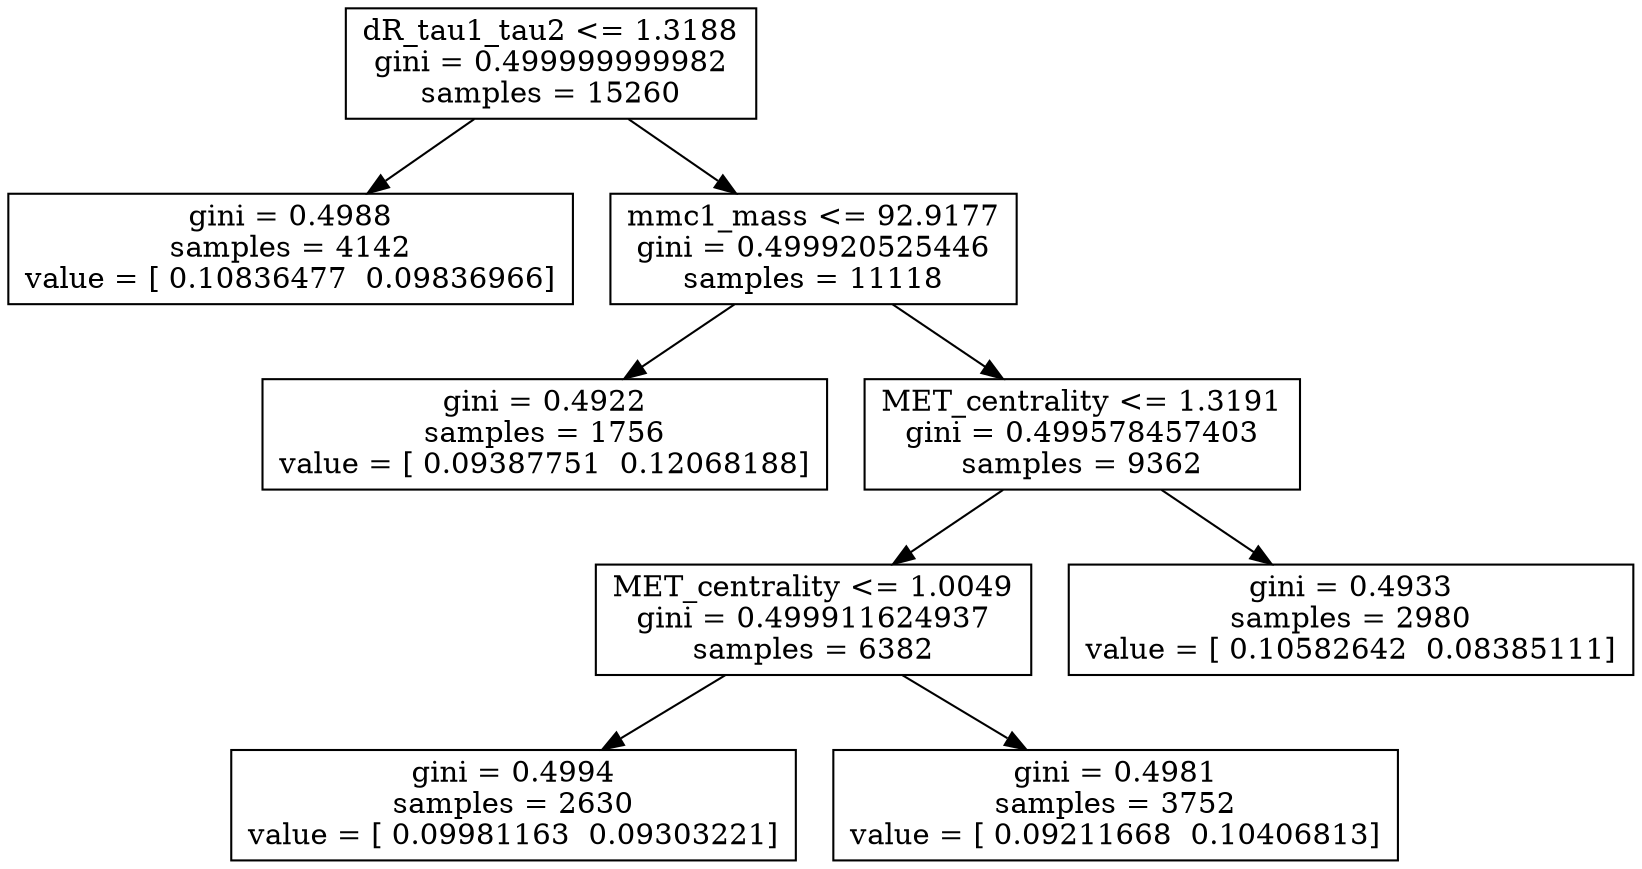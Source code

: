 digraph Tree {
0 [label="dR_tau1_tau2 <= 1.3188\ngini = 0.499999999982\nsamples = 15260", shape="box"] ;
1 [label="gini = 0.4988\nsamples = 4142\nvalue = [ 0.10836477  0.09836966]", shape="box"] ;
0 -> 1 ;
2 [label="mmc1_mass <= 92.9177\ngini = 0.499920525446\nsamples = 11118", shape="box"] ;
0 -> 2 ;
3 [label="gini = 0.4922\nsamples = 1756\nvalue = [ 0.09387751  0.12068188]", shape="box"] ;
2 -> 3 ;
4 [label="MET_centrality <= 1.3191\ngini = 0.499578457403\nsamples = 9362", shape="box"] ;
2 -> 4 ;
5 [label="MET_centrality <= 1.0049\ngini = 0.499911624937\nsamples = 6382", shape="box"] ;
4 -> 5 ;
6 [label="gini = 0.4994\nsamples = 2630\nvalue = [ 0.09981163  0.09303221]", shape="box"] ;
5 -> 6 ;
7 [label="gini = 0.4981\nsamples = 3752\nvalue = [ 0.09211668  0.10406813]", shape="box"] ;
5 -> 7 ;
8 [label="gini = 0.4933\nsamples = 2980\nvalue = [ 0.10582642  0.08385111]", shape="box"] ;
4 -> 8 ;
}